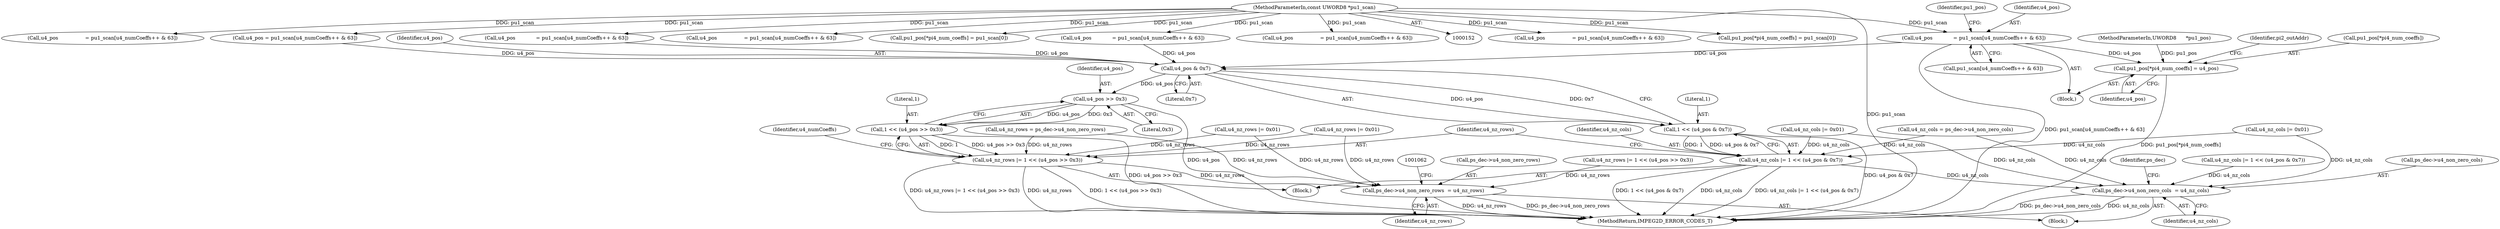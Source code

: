 digraph "0_Android_8b4ed5a23175b7ffa56eea4678db7287f825e985@array" {
"1000453" [label="(Call,u4_pos             = pu1_scan[u4_numCoeffs++ & 63])"];
"1000155" [label="(MethodParameterIn,const UWORD8 *pu1_scan)"];
"1000461" [label="(Call,pu1_pos[*pi4_num_coeffs] = u4_pos)"];
"1000719" [label="(Call,u4_pos & 0x7)"];
"1000717" [label="(Call,1 << (u4_pos & 0x7))"];
"1000715" [label="(Call,u4_nz_cols |= 1 << (u4_pos & 0x7))"];
"1001050" [label="(Call,ps_dec->u4_non_zero_cols  = u4_nz_cols)"];
"1000726" [label="(Call,u4_pos >> 0x3)"];
"1000724" [label="(Call,1 << (u4_pos >> 0x3))"];
"1000722" [label="(Call,u4_nz_rows |= 1 << (u4_pos >> 0x3))"];
"1001055" [label="(Call,ps_dec->u4_non_zero_rows  = u4_nz_rows)"];
"1000871" [label="(Call,u4_pos                 = pu1_scan[u4_numCoeffs++ & 63])"];
"1000731" [label="(Identifier,u4_numCoeffs)"];
"1000442" [label="(Block,)"];
"1000325" [label="(Call,u4_nz_cols |= 0x01)"];
"1000727" [label="(Identifier,u4_pos)"];
"1000163" [label="(Block,)"];
"1000466" [label="(Identifier,u4_pos)"];
"1000723" [label="(Identifier,u4_nz_rows)"];
"1000199" [label="(Call,u4_nz_cols = ps_dec->u4_non_zero_cols)"];
"1000722" [label="(Call,u4_nz_rows |= 1 << (u4_pos >> 0x3))"];
"1000309" [label="(Call,pu1_pos[*pi4_num_coeffs] = pu1_scan[0])"];
"1000780" [label="(Call,u4_pos                 = pu1_scan[u4_numCoeffs++ & 63])"];
"1001056" [label="(Call,ps_dec->u4_non_zero_rows)"];
"1001057" [label="(Identifier,ps_dec)"];
"1000692" [label="(Call,u4_pos = pu1_scan[u4_numCoeffs++ & 63])"];
"1001029" [label="(Call,u4_nz_cols |= 1 << (u4_pos & 0x7))"];
"1000718" [label="(Literal,1)"];
"1000728" [label="(Literal,0x3)"];
"1001055" [label="(Call,ps_dec->u4_non_zero_rows  = u4_nz_rows)"];
"1001064" [label="(MethodReturn,IMPEG2D_ERROR_CODES_T)"];
"1000379" [label="(Call,u4_nz_rows |= 0x01)"];
"1000563" [label="(Call,u4_pos             = pu1_scan[u4_numCoeffs++ & 63])"];
"1000156" [label="(MethodParameterIn,UWORD8      *pu1_pos)"];
"1000936" [label="(Call,u4_pos                 = pu1_scan[u4_numCoeffs++ & 63])"];
"1000155" [label="(MethodParameterIn,const UWORD8 *pu1_scan)"];
"1000454" [label="(Identifier,u4_pos)"];
"1000415" [label="(Block,)"];
"1000720" [label="(Identifier,u4_pos)"];
"1000715" [label="(Call,u4_nz_cols |= 1 << (u4_pos & 0x7))"];
"1001050" [label="(Call,ps_dec->u4_non_zero_cols  = u4_nz_cols)"];
"1000463" [label="(Identifier,pu1_pos)"];
"1000725" [label="(Literal,1)"];
"1000721" [label="(Literal,0x7)"];
"1000453" [label="(Call,u4_pos             = pu1_scan[u4_numCoeffs++ & 63])"];
"1000362" [label="(Call,pu1_pos[*pi4_num_coeffs] = pu1_scan[0])"];
"1000469" [label="(Identifier,pi2_outAddr)"];
"1000462" [label="(Call,pu1_pos[*pi4_num_coeffs])"];
"1000455" [label="(Call,pu1_scan[u4_numCoeffs++ & 63])"];
"1000328" [label="(Call,u4_nz_rows |= 0x01)"];
"1001054" [label="(Identifier,u4_nz_cols)"];
"1001036" [label="(Call,u4_nz_rows |= 1 << (u4_pos >> 0x3))"];
"1000622" [label="(Call,u4_pos             = pu1_scan[u4_numCoeffs++ & 63])"];
"1000716" [label="(Identifier,u4_nz_cols)"];
"1000376" [label="(Call,u4_nz_cols |= 0x01)"];
"1000719" [label="(Call,u4_pos & 0x7)"];
"1000726" [label="(Call,u4_pos >> 0x3)"];
"1000717" [label="(Call,1 << (u4_pos & 0x7))"];
"1001059" [label="(Identifier,u4_nz_rows)"];
"1000461" [label="(Call,pu1_pos[*pi4_num_coeffs] = u4_pos)"];
"1000724" [label="(Call,1 << (u4_pos >> 0x3))"];
"1000204" [label="(Call,u4_nz_rows = ps_dec->u4_non_zero_rows)"];
"1001006" [label="(Call,u4_pos                 = pu1_scan[u4_numCoeffs++ & 63])"];
"1001051" [label="(Call,ps_dec->u4_non_zero_cols)"];
"1000453" -> "1000442"  [label="AST: "];
"1000453" -> "1000455"  [label="CFG: "];
"1000454" -> "1000453"  [label="AST: "];
"1000455" -> "1000453"  [label="AST: "];
"1000463" -> "1000453"  [label="CFG: "];
"1000453" -> "1001064"  [label="DDG: pu1_scan[u4_numCoeffs++ & 63]"];
"1000155" -> "1000453"  [label="DDG: pu1_scan"];
"1000453" -> "1000461"  [label="DDG: u4_pos"];
"1000453" -> "1000719"  [label="DDG: u4_pos"];
"1000155" -> "1000152"  [label="AST: "];
"1000155" -> "1001064"  [label="DDG: pu1_scan"];
"1000155" -> "1000309"  [label="DDG: pu1_scan"];
"1000155" -> "1000362"  [label="DDG: pu1_scan"];
"1000155" -> "1000563"  [label="DDG: pu1_scan"];
"1000155" -> "1000622"  [label="DDG: pu1_scan"];
"1000155" -> "1000692"  [label="DDG: pu1_scan"];
"1000155" -> "1000780"  [label="DDG: pu1_scan"];
"1000155" -> "1000871"  [label="DDG: pu1_scan"];
"1000155" -> "1000936"  [label="DDG: pu1_scan"];
"1000155" -> "1001006"  [label="DDG: pu1_scan"];
"1000461" -> "1000442"  [label="AST: "];
"1000461" -> "1000466"  [label="CFG: "];
"1000462" -> "1000461"  [label="AST: "];
"1000466" -> "1000461"  [label="AST: "];
"1000469" -> "1000461"  [label="CFG: "];
"1000461" -> "1001064"  [label="DDG: pu1_pos[*pi4_num_coeffs]"];
"1000156" -> "1000461"  [label="DDG: pu1_pos"];
"1000719" -> "1000717"  [label="AST: "];
"1000719" -> "1000721"  [label="CFG: "];
"1000720" -> "1000719"  [label="AST: "];
"1000721" -> "1000719"  [label="AST: "];
"1000717" -> "1000719"  [label="CFG: "];
"1000719" -> "1000717"  [label="DDG: u4_pos"];
"1000719" -> "1000717"  [label="DDG: 0x7"];
"1000563" -> "1000719"  [label="DDG: u4_pos"];
"1000622" -> "1000719"  [label="DDG: u4_pos"];
"1000692" -> "1000719"  [label="DDG: u4_pos"];
"1000719" -> "1000726"  [label="DDG: u4_pos"];
"1000717" -> "1000715"  [label="AST: "];
"1000718" -> "1000717"  [label="AST: "];
"1000715" -> "1000717"  [label="CFG: "];
"1000717" -> "1001064"  [label="DDG: u4_pos & 0x7"];
"1000717" -> "1000715"  [label="DDG: 1"];
"1000717" -> "1000715"  [label="DDG: u4_pos & 0x7"];
"1000715" -> "1000415"  [label="AST: "];
"1000716" -> "1000715"  [label="AST: "];
"1000723" -> "1000715"  [label="CFG: "];
"1000715" -> "1001064"  [label="DDG: u4_nz_cols"];
"1000715" -> "1001064"  [label="DDG: u4_nz_cols |= 1 << (u4_pos & 0x7)"];
"1000715" -> "1001064"  [label="DDG: 1 << (u4_pos & 0x7)"];
"1000325" -> "1000715"  [label="DDG: u4_nz_cols"];
"1000376" -> "1000715"  [label="DDG: u4_nz_cols"];
"1000199" -> "1000715"  [label="DDG: u4_nz_cols"];
"1000715" -> "1001050"  [label="DDG: u4_nz_cols"];
"1001050" -> "1000163"  [label="AST: "];
"1001050" -> "1001054"  [label="CFG: "];
"1001051" -> "1001050"  [label="AST: "];
"1001054" -> "1001050"  [label="AST: "];
"1001057" -> "1001050"  [label="CFG: "];
"1001050" -> "1001064"  [label="DDG: ps_dec->u4_non_zero_cols"];
"1001050" -> "1001064"  [label="DDG: u4_nz_cols"];
"1000325" -> "1001050"  [label="DDG: u4_nz_cols"];
"1000376" -> "1001050"  [label="DDG: u4_nz_cols"];
"1000199" -> "1001050"  [label="DDG: u4_nz_cols"];
"1001029" -> "1001050"  [label="DDG: u4_nz_cols"];
"1000726" -> "1000724"  [label="AST: "];
"1000726" -> "1000728"  [label="CFG: "];
"1000727" -> "1000726"  [label="AST: "];
"1000728" -> "1000726"  [label="AST: "];
"1000724" -> "1000726"  [label="CFG: "];
"1000726" -> "1001064"  [label="DDG: u4_pos"];
"1000726" -> "1000724"  [label="DDG: u4_pos"];
"1000726" -> "1000724"  [label="DDG: 0x3"];
"1000724" -> "1000722"  [label="AST: "];
"1000725" -> "1000724"  [label="AST: "];
"1000722" -> "1000724"  [label="CFG: "];
"1000724" -> "1001064"  [label="DDG: u4_pos >> 0x3"];
"1000724" -> "1000722"  [label="DDG: 1"];
"1000724" -> "1000722"  [label="DDG: u4_pos >> 0x3"];
"1000722" -> "1000415"  [label="AST: "];
"1000723" -> "1000722"  [label="AST: "];
"1000731" -> "1000722"  [label="CFG: "];
"1000722" -> "1001064"  [label="DDG: 1 << (u4_pos >> 0x3)"];
"1000722" -> "1001064"  [label="DDG: u4_nz_rows |= 1 << (u4_pos >> 0x3)"];
"1000722" -> "1001064"  [label="DDG: u4_nz_rows"];
"1000379" -> "1000722"  [label="DDG: u4_nz_rows"];
"1000328" -> "1000722"  [label="DDG: u4_nz_rows"];
"1000204" -> "1000722"  [label="DDG: u4_nz_rows"];
"1000722" -> "1001055"  [label="DDG: u4_nz_rows"];
"1001055" -> "1000163"  [label="AST: "];
"1001055" -> "1001059"  [label="CFG: "];
"1001056" -> "1001055"  [label="AST: "];
"1001059" -> "1001055"  [label="AST: "];
"1001062" -> "1001055"  [label="CFG: "];
"1001055" -> "1001064"  [label="DDG: ps_dec->u4_non_zero_rows"];
"1001055" -> "1001064"  [label="DDG: u4_nz_rows"];
"1000379" -> "1001055"  [label="DDG: u4_nz_rows"];
"1000328" -> "1001055"  [label="DDG: u4_nz_rows"];
"1001036" -> "1001055"  [label="DDG: u4_nz_rows"];
"1000204" -> "1001055"  [label="DDG: u4_nz_rows"];
}
